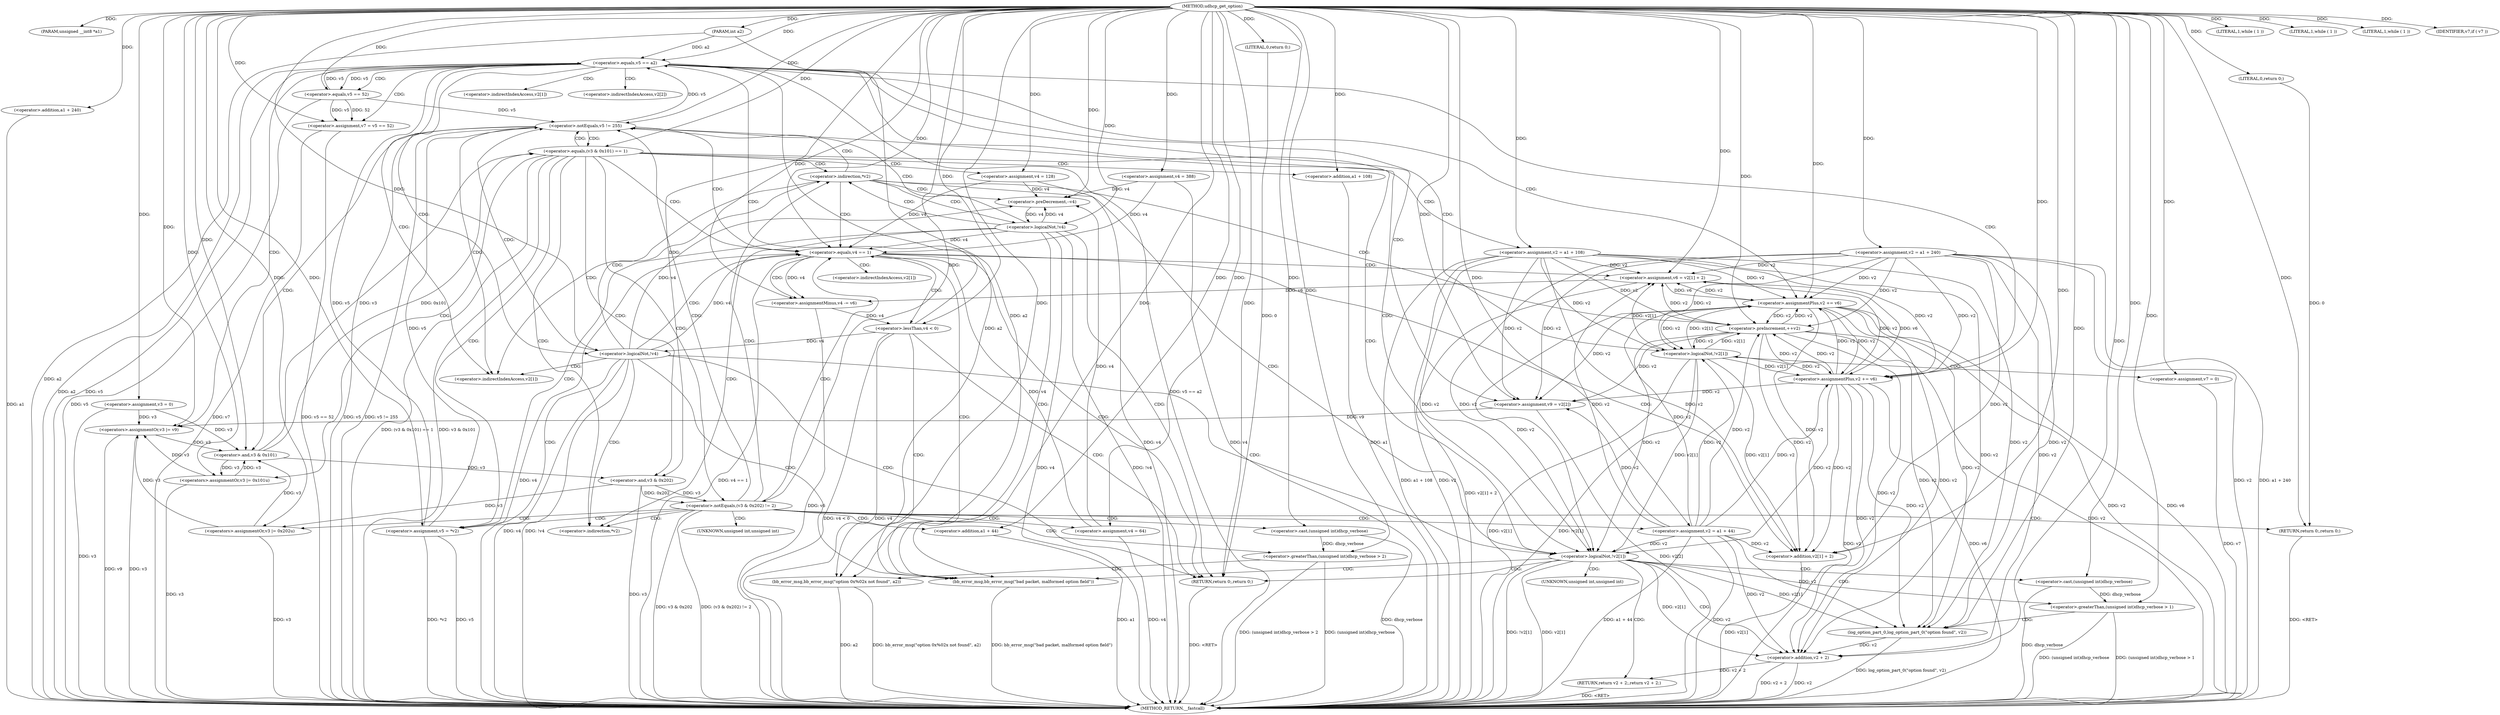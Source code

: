 digraph udhcp_get_option {  
"1000108" [label = "(METHOD,udhcp_get_option)" ]
"1000294" [label = "(METHOD_RETURN,__fastcall)" ]
"1000109" [label = "(PARAM,unsigned __int8 *a1)" ]
"1000110" [label = "(PARAM,int a2)" ]
"1000119" [label = "(<operator>.assignment,v2 = a1 + 240)" ]
"1000121" [label = "(<operator>.addition,a1 + 240)" ]
"1000124" [label = "(<operator>.assignment,v3 = 0)" ]
"1000127" [label = "(<operator>.assignment,v4 = 388)" ]
"1000131" [label = "(LITERAL,1,while ( 1 ))" ]
"1000134" [label = "(LITERAL,1,while ( 1 ))" ]
"1000137" [label = "(LITERAL,1,while ( 1 ))" ]
"1000139" [label = "(<operator>.assignment,v5 = *v2)" ]
"1000147" [label = "(<operator>.preDecrement,--v4)" ]
"1000149" [label = "(<operator>.preIncrement,++v2)" ]
"1000152" [label = "(<operator>.logicalNot,!v4)" ]
"1000156" [label = "(<operator>.notEquals,v5 != 255)" ]
"1000161" [label = "(<operator>.equals,(v3 & 0x101) == 1)" ]
"1000162" [label = "(<operator>.and,v3 & 0x101)" ]
"1000167" [label = "(<operators>.assignmentOr,v3 |= 0x101u)" ]
"1000170" [label = "(<operator>.assignment,v2 = a1 + 108)" ]
"1000172" [label = "(<operator>.addition,a1 + 108)" ]
"1000175" [label = "(<operator>.assignment,v4 = 128)" ]
"1000181" [label = "(<operator>.notEquals,(v3 & 0x202) != 2)" ]
"1000182" [label = "(<operator>.and,v3 & 0x202)" ]
"1000188" [label = "(<operator>.greaterThan,(unsigned int)dhcp_verbose > 2)" ]
"1000189" [label = "(<operator>.cast,(unsigned int)dhcp_verbose)" ]
"1000193" [label = "(bb_error_msg,bb_error_msg(\"option 0x%02x not found\", a2))" ]
"1000196" [label = "(RETURN,return 0;,return 0;)" ]
"1000197" [label = "(LITERAL,0,return 0;)" ]
"1000198" [label = "(<operators>.assignmentOr,v3 |= 0x202u)" ]
"1000201" [label = "(<operator>.assignment,v2 = a1 + 44)" ]
"1000203" [label = "(<operator>.addition,a1 + 44)" ]
"1000206" [label = "(<operator>.assignment,v4 = 64)" ]
"1000210" [label = "(<operator>.equals,v4 == 1)" ]
"1000214" [label = "(<operator>.assignment,v6 = v2[1] + 2)" ]
"1000216" [label = "(<operator>.addition,v2[1] + 2)" ]
"1000221" [label = "(<operator>.assignmentMinus,v4 -= v6)" ]
"1000225" [label = "(<operator>.lessThan,v4 < 0)" ]
"1000230" [label = "(<operator>.equals,v5 == a2)" ]
"1000234" [label = "(<operator>.assignment,v7 = v5 == 52)" ]
"1000236" [label = "(<operator>.equals,v5 == 52)" ]
"1000240" [label = "(<operator>.logicalNot,!v2[1])" ]
"1000244" [label = "(<operator>.assignment,v7 = 0)" ]
"1000248" [label = "(IDENTIFIER,v7,if ( v7 ))" ]
"1000250" [label = "(<operator>.assignment,v9 = v2[2])" ]
"1000255" [label = "(<operator>.assignmentPlus,v2 += v6)" ]
"1000258" [label = "(<operators>.assignmentOr,v3 |= v9)" ]
"1000263" [label = "(<operator>.assignmentPlus,v2 += v6)" ]
"1000267" [label = "(<operator>.logicalNot,!v4)" ]
"1000271" [label = "(<operator>.logicalNot,!v2[1])" ]
"1000277" [label = "(bb_error_msg,bb_error_msg(\"bad packet, malformed option field\"))" ]
"1000279" [label = "(RETURN,return 0;,return 0;)" ]
"1000280" [label = "(LITERAL,0,return 0;)" ]
"1000282" [label = "(<operator>.greaterThan,(unsigned int)dhcp_verbose > 1)" ]
"1000283" [label = "(<operator>.cast,(unsigned int)dhcp_verbose)" ]
"1000287" [label = "(log_option_part_0,log_option_part_0(\"option found\", v2))" ]
"1000290" [label = "(RETURN,return v2 + 2;,return v2 + 2;)" ]
"1000291" [label = "(<operator>.addition,v2 + 2)" ]
"1000141" [label = "(<operator>.indirection,*v2)" ]
"1000144" [label = "(<operator>.indirection,*v2)" ]
"1000190" [label = "(UNKNOWN,unsigned int,unsigned int)" ]
"1000217" [label = "(<operator>.indirectIndexAccess,v2[1])" ]
"1000241" [label = "(<operator>.indirectIndexAccess,v2[1])" ]
"1000252" [label = "(<operator>.indirectIndexAccess,v2[2])" ]
"1000272" [label = "(<operator>.indirectIndexAccess,v2[1])" ]
"1000284" [label = "(UNKNOWN,unsigned int,unsigned int)" ]
  "1000290" -> "1000294"  [ label = "DDG: <RET>"] 
  "1000193" -> "1000294"  [ label = "DDG: bb_error_msg(\"option 0x%02x not found\", a2)"] 
  "1000175" -> "1000294"  [ label = "DDG: v4"] 
  "1000193" -> "1000294"  [ label = "DDG: a2"] 
  "1000258" -> "1000294"  [ label = "DDG: v9"] 
  "1000181" -> "1000294"  [ label = "DDG: (v3 & 0x202) != 2"] 
  "1000161" -> "1000294"  [ label = "DDG: (v3 & 0x101) == 1"] 
  "1000267" -> "1000294"  [ label = "DDG: !v4"] 
  "1000127" -> "1000294"  [ label = "DDG: v4"] 
  "1000189" -> "1000294"  [ label = "DDG: dhcp_verbose"] 
  "1000198" -> "1000294"  [ label = "DDG: v3"] 
  "1000201" -> "1000294"  [ label = "DDG: a1 + 44"] 
  "1000119" -> "1000294"  [ label = "DDG: v2"] 
  "1000221" -> "1000294"  [ label = "DDG: v6"] 
  "1000188" -> "1000294"  [ label = "DDG: (unsigned int)dhcp_verbose"] 
  "1000258" -> "1000294"  [ label = "DDG: v3"] 
  "1000263" -> "1000294"  [ label = "DDG: v6"] 
  "1000121" -> "1000294"  [ label = "DDG: a1"] 
  "1000156" -> "1000294"  [ label = "DDG: v5"] 
  "1000216" -> "1000294"  [ label = "DDG: v2[1]"] 
  "1000230" -> "1000294"  [ label = "DDG: v5 == a2"] 
  "1000210" -> "1000294"  [ label = "DDG: v4"] 
  "1000152" -> "1000294"  [ label = "DDG: !v4"] 
  "1000119" -> "1000294"  [ label = "DDG: a1 + 240"] 
  "1000255" -> "1000294"  [ label = "DDG: v2"] 
  "1000282" -> "1000294"  [ label = "DDG: (unsigned int)dhcp_verbose"] 
  "1000271" -> "1000294"  [ label = "DDG: v2[1]"] 
  "1000152" -> "1000294"  [ label = "DDG: v4"] 
  "1000225" -> "1000294"  [ label = "DDG: v4"] 
  "1000240" -> "1000294"  [ label = "DDG: v2[1]"] 
  "1000110" -> "1000294"  [ label = "DDG: a2"] 
  "1000267" -> "1000294"  [ label = "DDG: v4"] 
  "1000182" -> "1000294"  [ label = "DDG: v3"] 
  "1000291" -> "1000294"  [ label = "DDG: v2"] 
  "1000149" -> "1000294"  [ label = "DDG: v2"] 
  "1000181" -> "1000294"  [ label = "DDG: v3 & 0x202"] 
  "1000203" -> "1000294"  [ label = "DDG: a1"] 
  "1000234" -> "1000294"  [ label = "DDG: v5 == 52"] 
  "1000282" -> "1000294"  [ label = "DDG: (unsigned int)dhcp_verbose > 1"] 
  "1000236" -> "1000294"  [ label = "DDG: v5"] 
  "1000277" -> "1000294"  [ label = "DDG: bb_error_msg(\"bad packet, malformed option field\")"] 
  "1000271" -> "1000294"  [ label = "DDG: !v2[1]"] 
  "1000230" -> "1000294"  [ label = "DDG: a2"] 
  "1000206" -> "1000294"  [ label = "DDG: v4"] 
  "1000291" -> "1000294"  [ label = "DDG: v2 + 2"] 
  "1000250" -> "1000294"  [ label = "DDG: v2[2]"] 
  "1000225" -> "1000294"  [ label = "DDG: v4 < 0"] 
  "1000230" -> "1000294"  [ label = "DDG: v5"] 
  "1000287" -> "1000294"  [ label = "DDG: log_option_part_0(\"option found\", v2)"] 
  "1000188" -> "1000294"  [ label = "DDG: (unsigned int)dhcp_verbose > 2"] 
  "1000255" -> "1000294"  [ label = "DDG: v6"] 
  "1000170" -> "1000294"  [ label = "DDG: v2"] 
  "1000139" -> "1000294"  [ label = "DDG: *v2"] 
  "1000124" -> "1000294"  [ label = "DDG: v3"] 
  "1000156" -> "1000294"  [ label = "DDG: v5 != 255"] 
  "1000139" -> "1000294"  [ label = "DDG: v5"] 
  "1000263" -> "1000294"  [ label = "DDG: v2"] 
  "1000214" -> "1000294"  [ label = "DDG: v2[1] + 2"] 
  "1000172" -> "1000294"  [ label = "DDG: a1"] 
  "1000210" -> "1000294"  [ label = "DDG: v4 == 1"] 
  "1000170" -> "1000294"  [ label = "DDG: a1 + 108"] 
  "1000201" -> "1000294"  [ label = "DDG: v2"] 
  "1000240" -> "1000294"  [ label = "DDG: !v2[1]"] 
  "1000244" -> "1000294"  [ label = "DDG: v7"] 
  "1000167" -> "1000294"  [ label = "DDG: v3"] 
  "1000161" -> "1000294"  [ label = "DDG: v3 & 0x101"] 
  "1000234" -> "1000294"  [ label = "DDG: v7"] 
  "1000283" -> "1000294"  [ label = "DDG: dhcp_verbose"] 
  "1000279" -> "1000294"  [ label = "DDG: <RET>"] 
  "1000196" -> "1000294"  [ label = "DDG: <RET>"] 
  "1000108" -> "1000109"  [ label = "DDG: "] 
  "1000108" -> "1000110"  [ label = "DDG: "] 
  "1000108" -> "1000119"  [ label = "DDG: "] 
  "1000108" -> "1000121"  [ label = "DDG: "] 
  "1000108" -> "1000124"  [ label = "DDG: "] 
  "1000108" -> "1000127"  [ label = "DDG: "] 
  "1000108" -> "1000131"  [ label = "DDG: "] 
  "1000108" -> "1000134"  [ label = "DDG: "] 
  "1000108" -> "1000137"  [ label = "DDG: "] 
  "1000108" -> "1000139"  [ label = "DDG: "] 
  "1000127" -> "1000147"  [ label = "DDG: v4"] 
  "1000206" -> "1000147"  [ label = "DDG: v4"] 
  "1000175" -> "1000147"  [ label = "DDG: v4"] 
  "1000152" -> "1000147"  [ label = "DDG: v4"] 
  "1000267" -> "1000147"  [ label = "DDG: v4"] 
  "1000108" -> "1000147"  [ label = "DDG: "] 
  "1000119" -> "1000149"  [ label = "DDG: v2"] 
  "1000255" -> "1000149"  [ label = "DDG: v2"] 
  "1000240" -> "1000149"  [ label = "DDG: v2[1]"] 
  "1000170" -> "1000149"  [ label = "DDG: v2"] 
  "1000263" -> "1000149"  [ label = "DDG: v2"] 
  "1000201" -> "1000149"  [ label = "DDG: v2"] 
  "1000108" -> "1000149"  [ label = "DDG: "] 
  "1000147" -> "1000152"  [ label = "DDG: v4"] 
  "1000108" -> "1000152"  [ label = "DDG: "] 
  "1000236" -> "1000156"  [ label = "DDG: v5"] 
  "1000139" -> "1000156"  [ label = "DDG: v5"] 
  "1000108" -> "1000156"  [ label = "DDG: "] 
  "1000162" -> "1000161"  [ label = "DDG: v3"] 
  "1000162" -> "1000161"  [ label = "DDG: 0x101"] 
  "1000198" -> "1000162"  [ label = "DDG: v3"] 
  "1000258" -> "1000162"  [ label = "DDG: v3"] 
  "1000124" -> "1000162"  [ label = "DDG: v3"] 
  "1000167" -> "1000162"  [ label = "DDG: v3"] 
  "1000108" -> "1000162"  [ label = "DDG: "] 
  "1000108" -> "1000161"  [ label = "DDG: "] 
  "1000108" -> "1000167"  [ label = "DDG: "] 
  "1000162" -> "1000167"  [ label = "DDG: v3"] 
  "1000108" -> "1000170"  [ label = "DDG: "] 
  "1000108" -> "1000172"  [ label = "DDG: "] 
  "1000108" -> "1000175"  [ label = "DDG: "] 
  "1000182" -> "1000181"  [ label = "DDG: v3"] 
  "1000182" -> "1000181"  [ label = "DDG: 0x202"] 
  "1000162" -> "1000182"  [ label = "DDG: v3"] 
  "1000108" -> "1000182"  [ label = "DDG: "] 
  "1000108" -> "1000181"  [ label = "DDG: "] 
  "1000189" -> "1000188"  [ label = "DDG: dhcp_verbose"] 
  "1000108" -> "1000189"  [ label = "DDG: "] 
  "1000108" -> "1000188"  [ label = "DDG: "] 
  "1000108" -> "1000193"  [ label = "DDG: "] 
  "1000230" -> "1000193"  [ label = "DDG: a2"] 
  "1000110" -> "1000193"  [ label = "DDG: a2"] 
  "1000197" -> "1000196"  [ label = "DDG: 0"] 
  "1000108" -> "1000196"  [ label = "DDG: "] 
  "1000108" -> "1000197"  [ label = "DDG: "] 
  "1000108" -> "1000198"  [ label = "DDG: "] 
  "1000182" -> "1000198"  [ label = "DDG: v3"] 
  "1000108" -> "1000201"  [ label = "DDG: "] 
  "1000108" -> "1000203"  [ label = "DDG: "] 
  "1000108" -> "1000206"  [ label = "DDG: "] 
  "1000127" -> "1000210"  [ label = "DDG: v4"] 
  "1000206" -> "1000210"  [ label = "DDG: v4"] 
  "1000175" -> "1000210"  [ label = "DDG: v4"] 
  "1000152" -> "1000210"  [ label = "DDG: v4"] 
  "1000267" -> "1000210"  [ label = "DDG: v4"] 
  "1000108" -> "1000210"  [ label = "DDG: "] 
  "1000119" -> "1000214"  [ label = "DDG: v2"] 
  "1000255" -> "1000214"  [ label = "DDG: v2"] 
  "1000240" -> "1000214"  [ label = "DDG: v2[1]"] 
  "1000149" -> "1000214"  [ label = "DDG: v2"] 
  "1000170" -> "1000214"  [ label = "DDG: v2"] 
  "1000263" -> "1000214"  [ label = "DDG: v2"] 
  "1000201" -> "1000214"  [ label = "DDG: v2"] 
  "1000108" -> "1000214"  [ label = "DDG: "] 
  "1000119" -> "1000216"  [ label = "DDG: v2"] 
  "1000255" -> "1000216"  [ label = "DDG: v2"] 
  "1000240" -> "1000216"  [ label = "DDG: v2[1]"] 
  "1000149" -> "1000216"  [ label = "DDG: v2"] 
  "1000170" -> "1000216"  [ label = "DDG: v2"] 
  "1000263" -> "1000216"  [ label = "DDG: v2"] 
  "1000201" -> "1000216"  [ label = "DDG: v2"] 
  "1000108" -> "1000216"  [ label = "DDG: "] 
  "1000214" -> "1000221"  [ label = "DDG: v6"] 
  "1000108" -> "1000221"  [ label = "DDG: "] 
  "1000210" -> "1000221"  [ label = "DDG: v4"] 
  "1000221" -> "1000225"  [ label = "DDG: v4"] 
  "1000108" -> "1000225"  [ label = "DDG: "] 
  "1000156" -> "1000230"  [ label = "DDG: v5"] 
  "1000236" -> "1000230"  [ label = "DDG: v5"] 
  "1000139" -> "1000230"  [ label = "DDG: v5"] 
  "1000108" -> "1000230"  [ label = "DDG: "] 
  "1000110" -> "1000230"  [ label = "DDG: a2"] 
  "1000236" -> "1000234"  [ label = "DDG: v5"] 
  "1000236" -> "1000234"  [ label = "DDG: 52"] 
  "1000108" -> "1000234"  [ label = "DDG: "] 
  "1000230" -> "1000236"  [ label = "DDG: v5"] 
  "1000108" -> "1000236"  [ label = "DDG: "] 
  "1000119" -> "1000240"  [ label = "DDG: v2"] 
  "1000255" -> "1000240"  [ label = "DDG: v2"] 
  "1000149" -> "1000240"  [ label = "DDG: v2"] 
  "1000170" -> "1000240"  [ label = "DDG: v2"] 
  "1000263" -> "1000240"  [ label = "DDG: v2"] 
  "1000201" -> "1000240"  [ label = "DDG: v2"] 
  "1000108" -> "1000244"  [ label = "DDG: "] 
  "1000108" -> "1000248"  [ label = "DDG: "] 
  "1000119" -> "1000250"  [ label = "DDG: v2"] 
  "1000255" -> "1000250"  [ label = "DDG: v2"] 
  "1000149" -> "1000250"  [ label = "DDG: v2"] 
  "1000170" -> "1000250"  [ label = "DDG: v2"] 
  "1000263" -> "1000250"  [ label = "DDG: v2"] 
  "1000201" -> "1000250"  [ label = "DDG: v2"] 
  "1000108" -> "1000250"  [ label = "DDG: "] 
  "1000108" -> "1000255"  [ label = "DDG: "] 
  "1000214" -> "1000255"  [ label = "DDG: v6"] 
  "1000119" -> "1000255"  [ label = "DDG: v2"] 
  "1000240" -> "1000255"  [ label = "DDG: v2[1]"] 
  "1000149" -> "1000255"  [ label = "DDG: v2"] 
  "1000170" -> "1000255"  [ label = "DDG: v2"] 
  "1000263" -> "1000255"  [ label = "DDG: v2"] 
  "1000201" -> "1000255"  [ label = "DDG: v2"] 
  "1000250" -> "1000258"  [ label = "DDG: v9"] 
  "1000108" -> "1000258"  [ label = "DDG: "] 
  "1000198" -> "1000258"  [ label = "DDG: v3"] 
  "1000124" -> "1000258"  [ label = "DDG: v3"] 
  "1000167" -> "1000258"  [ label = "DDG: v3"] 
  "1000108" -> "1000263"  [ label = "DDG: "] 
  "1000214" -> "1000263"  [ label = "DDG: v6"] 
  "1000119" -> "1000263"  [ label = "DDG: v2"] 
  "1000255" -> "1000263"  [ label = "DDG: v2"] 
  "1000240" -> "1000263"  [ label = "DDG: v2[1]"] 
  "1000149" -> "1000263"  [ label = "DDG: v2"] 
  "1000170" -> "1000263"  [ label = "DDG: v2"] 
  "1000201" -> "1000263"  [ label = "DDG: v2"] 
  "1000225" -> "1000267"  [ label = "DDG: v4"] 
  "1000108" -> "1000267"  [ label = "DDG: "] 
  "1000119" -> "1000271"  [ label = "DDG: v2"] 
  "1000255" -> "1000271"  [ label = "DDG: v2"] 
  "1000240" -> "1000271"  [ label = "DDG: v2[1]"] 
  "1000149" -> "1000271"  [ label = "DDG: v2"] 
  "1000170" -> "1000271"  [ label = "DDG: v2"] 
  "1000263" -> "1000271"  [ label = "DDG: v2"] 
  "1000201" -> "1000271"  [ label = "DDG: v2"] 
  "1000108" -> "1000277"  [ label = "DDG: "] 
  "1000280" -> "1000279"  [ label = "DDG: 0"] 
  "1000108" -> "1000279"  [ label = "DDG: "] 
  "1000108" -> "1000280"  [ label = "DDG: "] 
  "1000283" -> "1000282"  [ label = "DDG: dhcp_verbose"] 
  "1000108" -> "1000283"  [ label = "DDG: "] 
  "1000108" -> "1000282"  [ label = "DDG: "] 
  "1000108" -> "1000287"  [ label = "DDG: "] 
  "1000119" -> "1000287"  [ label = "DDG: v2"] 
  "1000149" -> "1000287"  [ label = "DDG: v2"] 
  "1000170" -> "1000287"  [ label = "DDG: v2"] 
  "1000263" -> "1000287"  [ label = "DDG: v2"] 
  "1000201" -> "1000287"  [ label = "DDG: v2"] 
  "1000255" -> "1000287"  [ label = "DDG: v2"] 
  "1000271" -> "1000287"  [ label = "DDG: v2[1]"] 
  "1000291" -> "1000290"  [ label = "DDG: v2 + 2"] 
  "1000287" -> "1000291"  [ label = "DDG: v2"] 
  "1000119" -> "1000291"  [ label = "DDG: v2"] 
  "1000149" -> "1000291"  [ label = "DDG: v2"] 
  "1000170" -> "1000291"  [ label = "DDG: v2"] 
  "1000263" -> "1000291"  [ label = "DDG: v2"] 
  "1000201" -> "1000291"  [ label = "DDG: v2"] 
  "1000255" -> "1000291"  [ label = "DDG: v2"] 
  "1000271" -> "1000291"  [ label = "DDG: v2[1]"] 
  "1000108" -> "1000291"  [ label = "DDG: "] 
  "1000144" -> "1000152"  [ label = "CDG: "] 
  "1000144" -> "1000149"  [ label = "CDG: "] 
  "1000144" -> "1000147"  [ label = "CDG: "] 
  "1000144" -> "1000210"  [ label = "CDG: "] 
  "1000144" -> "1000272"  [ label = "CDG: "] 
  "1000144" -> "1000271"  [ label = "CDG: "] 
  "1000144" -> "1000156"  [ label = "CDG: "] 
  "1000152" -> "1000279"  [ label = "CDG: "] 
  "1000152" -> "1000277"  [ label = "CDG: "] 
  "1000152" -> "1000144"  [ label = "CDG: "] 
  "1000152" -> "1000141"  [ label = "CDG: "] 
  "1000152" -> "1000139"  [ label = "CDG: "] 
  "1000152" -> "1000156"  [ label = "CDG: "] 
  "1000156" -> "1000162"  [ label = "CDG: "] 
  "1000156" -> "1000161"  [ label = "CDG: "] 
  "1000156" -> "1000210"  [ label = "CDG: "] 
  "1000156" -> "1000272"  [ label = "CDG: "] 
  "1000156" -> "1000271"  [ label = "CDG: "] 
  "1000161" -> "1000175"  [ label = "CDG: "] 
  "1000161" -> "1000172"  [ label = "CDG: "] 
  "1000161" -> "1000170"  [ label = "CDG: "] 
  "1000161" -> "1000167"  [ label = "CDG: "] 
  "1000161" -> "1000182"  [ label = "CDG: "] 
  "1000161" -> "1000181"  [ label = "CDG: "] 
  "1000161" -> "1000210"  [ label = "CDG: "] 
  "1000161" -> "1000144"  [ label = "CDG: "] 
  "1000161" -> "1000141"  [ label = "CDG: "] 
  "1000161" -> "1000139"  [ label = "CDG: "] 
  "1000161" -> "1000156"  [ label = "CDG: "] 
  "1000181" -> "1000190"  [ label = "CDG: "] 
  "1000181" -> "1000189"  [ label = "CDG: "] 
  "1000181" -> "1000188"  [ label = "CDG: "] 
  "1000181" -> "1000206"  [ label = "CDG: "] 
  "1000181" -> "1000203"  [ label = "CDG: "] 
  "1000181" -> "1000201"  [ label = "CDG: "] 
  "1000181" -> "1000198"  [ label = "CDG: "] 
  "1000181" -> "1000196"  [ label = "CDG: "] 
  "1000181" -> "1000210"  [ label = "CDG: "] 
  "1000181" -> "1000144"  [ label = "CDG: "] 
  "1000181" -> "1000141"  [ label = "CDG: "] 
  "1000181" -> "1000139"  [ label = "CDG: "] 
  "1000181" -> "1000156"  [ label = "CDG: "] 
  "1000188" -> "1000193"  [ label = "CDG: "] 
  "1000210" -> "1000221"  [ label = "CDG: "] 
  "1000210" -> "1000217"  [ label = "CDG: "] 
  "1000210" -> "1000216"  [ label = "CDG: "] 
  "1000210" -> "1000214"  [ label = "CDG: "] 
  "1000210" -> "1000225"  [ label = "CDG: "] 
  "1000210" -> "1000279"  [ label = "CDG: "] 
  "1000210" -> "1000277"  [ label = "CDG: "] 
  "1000225" -> "1000230"  [ label = "CDG: "] 
  "1000225" -> "1000279"  [ label = "CDG: "] 
  "1000225" -> "1000277"  [ label = "CDG: "] 
  "1000230" -> "1000240"  [ label = "CDG: "] 
  "1000230" -> "1000236"  [ label = "CDG: "] 
  "1000230" -> "1000234"  [ label = "CDG: "] 
  "1000230" -> "1000241"  [ label = "CDG: "] 
  "1000230" -> "1000272"  [ label = "CDG: "] 
  "1000230" -> "1000271"  [ label = "CDG: "] 
  "1000230" -> "1000267"  [ label = "CDG: "] 
  "1000230" -> "1000255"  [ label = "CDG: "] 
  "1000230" -> "1000252"  [ label = "CDG: "] 
  "1000230" -> "1000250"  [ label = "CDG: "] 
  "1000230" -> "1000263"  [ label = "CDG: "] 
  "1000230" -> "1000258"  [ label = "CDG: "] 
  "1000240" -> "1000244"  [ label = "CDG: "] 
  "1000267" -> "1000279"  [ label = "CDG: "] 
  "1000267" -> "1000277"  [ label = "CDG: "] 
  "1000267" -> "1000272"  [ label = "CDG: "] 
  "1000267" -> "1000271"  [ label = "CDG: "] 
  "1000267" -> "1000210"  [ label = "CDG: "] 
  "1000267" -> "1000144"  [ label = "CDG: "] 
  "1000267" -> "1000141"  [ label = "CDG: "] 
  "1000267" -> "1000139"  [ label = "CDG: "] 
  "1000267" -> "1000156"  [ label = "CDG: "] 
  "1000271" -> "1000284"  [ label = "CDG: "] 
  "1000271" -> "1000283"  [ label = "CDG: "] 
  "1000271" -> "1000282"  [ label = "CDG: "] 
  "1000271" -> "1000279"  [ label = "CDG: "] 
  "1000271" -> "1000277"  [ label = "CDG: "] 
  "1000271" -> "1000291"  [ label = "CDG: "] 
  "1000271" -> "1000290"  [ label = "CDG: "] 
  "1000282" -> "1000287"  [ label = "CDG: "] 
}
